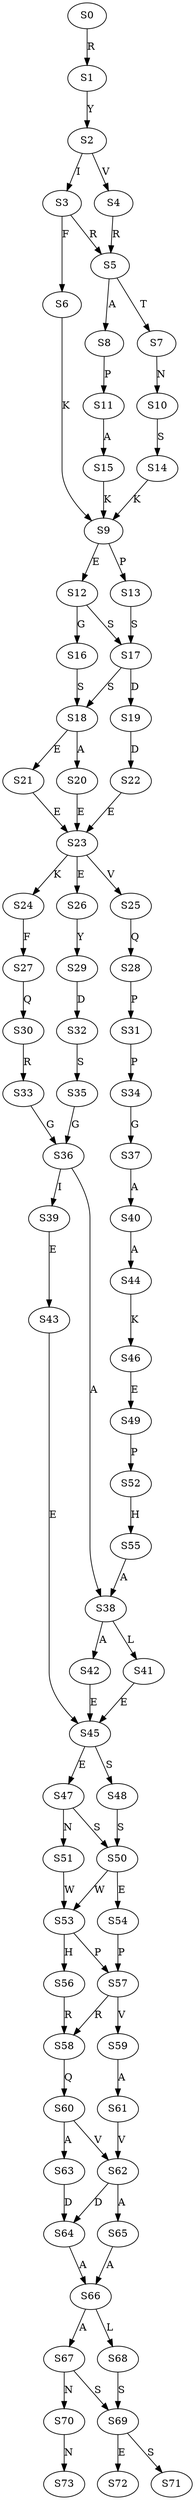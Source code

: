 strict digraph  {
	S0 -> S1 [ label = R ];
	S1 -> S2 [ label = Y ];
	S2 -> S3 [ label = I ];
	S2 -> S4 [ label = V ];
	S3 -> S5 [ label = R ];
	S3 -> S6 [ label = F ];
	S4 -> S5 [ label = R ];
	S5 -> S7 [ label = T ];
	S5 -> S8 [ label = A ];
	S6 -> S9 [ label = K ];
	S7 -> S10 [ label = N ];
	S8 -> S11 [ label = P ];
	S9 -> S12 [ label = E ];
	S9 -> S13 [ label = P ];
	S10 -> S14 [ label = S ];
	S11 -> S15 [ label = A ];
	S12 -> S16 [ label = G ];
	S12 -> S17 [ label = S ];
	S13 -> S17 [ label = S ];
	S14 -> S9 [ label = K ];
	S15 -> S9 [ label = K ];
	S16 -> S18 [ label = S ];
	S17 -> S19 [ label = D ];
	S17 -> S18 [ label = S ];
	S18 -> S20 [ label = A ];
	S18 -> S21 [ label = E ];
	S19 -> S22 [ label = D ];
	S20 -> S23 [ label = E ];
	S21 -> S23 [ label = E ];
	S22 -> S23 [ label = E ];
	S23 -> S24 [ label = K ];
	S23 -> S25 [ label = V ];
	S23 -> S26 [ label = E ];
	S24 -> S27 [ label = F ];
	S25 -> S28 [ label = Q ];
	S26 -> S29 [ label = Y ];
	S27 -> S30 [ label = Q ];
	S28 -> S31 [ label = P ];
	S29 -> S32 [ label = D ];
	S30 -> S33 [ label = R ];
	S31 -> S34 [ label = P ];
	S32 -> S35 [ label = S ];
	S33 -> S36 [ label = G ];
	S34 -> S37 [ label = G ];
	S35 -> S36 [ label = G ];
	S36 -> S38 [ label = A ];
	S36 -> S39 [ label = I ];
	S37 -> S40 [ label = A ];
	S38 -> S41 [ label = L ];
	S38 -> S42 [ label = A ];
	S39 -> S43 [ label = E ];
	S40 -> S44 [ label = A ];
	S41 -> S45 [ label = E ];
	S42 -> S45 [ label = E ];
	S43 -> S45 [ label = E ];
	S44 -> S46 [ label = K ];
	S45 -> S47 [ label = E ];
	S45 -> S48 [ label = S ];
	S46 -> S49 [ label = E ];
	S47 -> S50 [ label = S ];
	S47 -> S51 [ label = N ];
	S48 -> S50 [ label = S ];
	S49 -> S52 [ label = P ];
	S50 -> S53 [ label = W ];
	S50 -> S54 [ label = E ];
	S51 -> S53 [ label = W ];
	S52 -> S55 [ label = H ];
	S53 -> S56 [ label = H ];
	S53 -> S57 [ label = P ];
	S54 -> S57 [ label = P ];
	S55 -> S38 [ label = A ];
	S56 -> S58 [ label = R ];
	S57 -> S59 [ label = V ];
	S57 -> S58 [ label = R ];
	S58 -> S60 [ label = Q ];
	S59 -> S61 [ label = A ];
	S60 -> S62 [ label = V ];
	S60 -> S63 [ label = A ];
	S61 -> S62 [ label = V ];
	S62 -> S64 [ label = D ];
	S62 -> S65 [ label = A ];
	S63 -> S64 [ label = D ];
	S64 -> S66 [ label = A ];
	S65 -> S66 [ label = A ];
	S66 -> S67 [ label = A ];
	S66 -> S68 [ label = L ];
	S67 -> S69 [ label = S ];
	S67 -> S70 [ label = N ];
	S68 -> S69 [ label = S ];
	S69 -> S71 [ label = S ];
	S69 -> S72 [ label = E ];
	S70 -> S73 [ label = N ];
}
